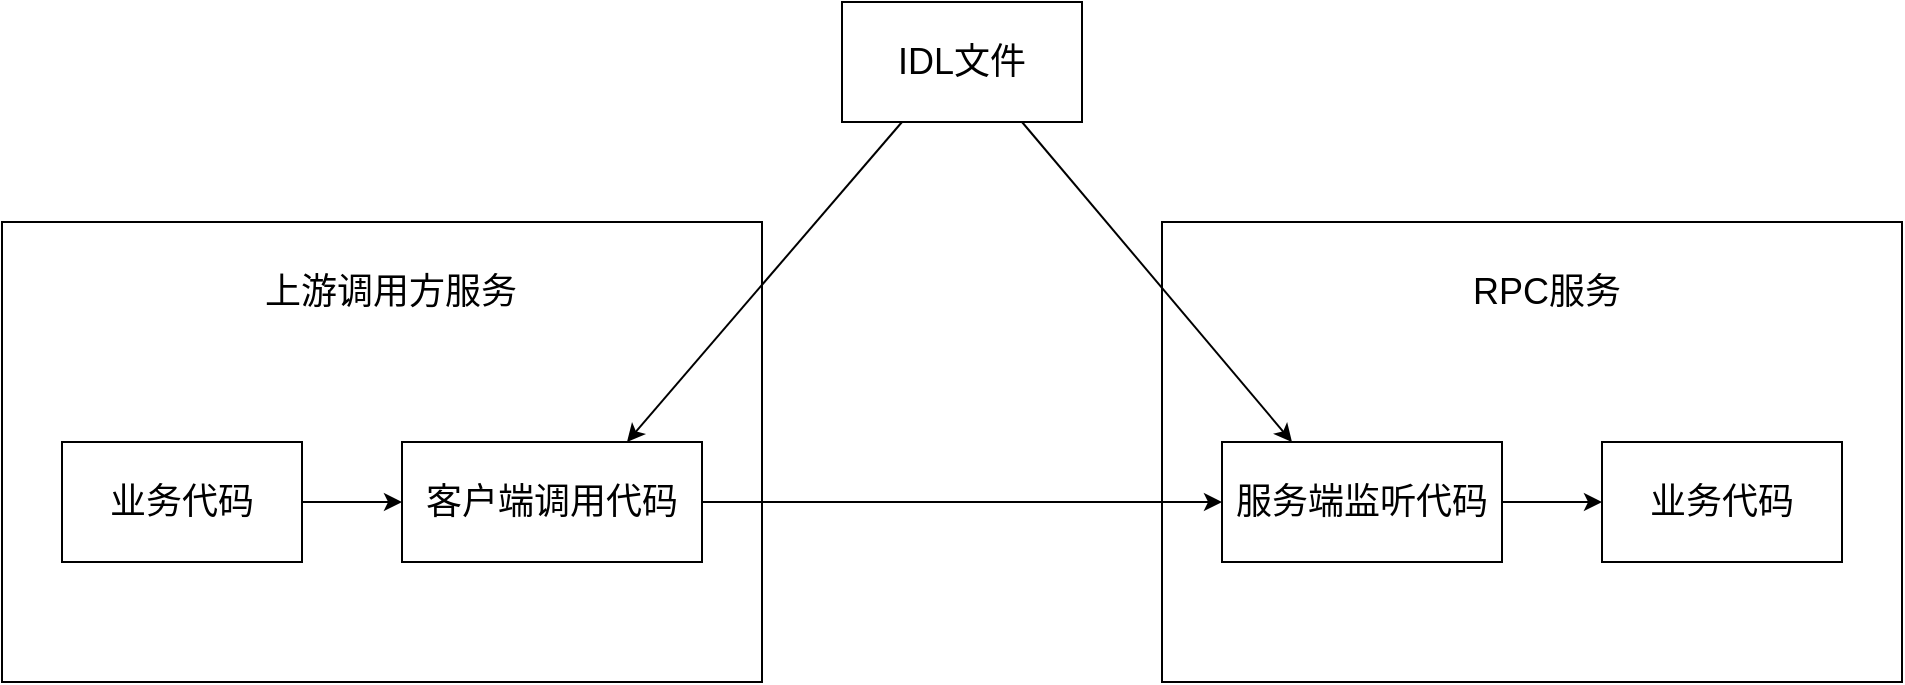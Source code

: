 <mxfile version="20.4.1" type="github">
  <diagram id="Jnsj2CC1U3j9YRmBb50Y" name="第 1 页">
    <mxGraphModel dx="2335" dy="744" grid="1" gridSize="10" guides="1" tooltips="1" connect="1" arrows="1" fold="1" page="1" pageScale="1" pageWidth="1169" pageHeight="827" math="0" shadow="0">
      <root>
        <mxCell id="0" />
        <mxCell id="1" parent="0" />
        <mxCell id="134v2Im0EWoy3_GFTRBs-5" value="" style="rounded=0;whiteSpace=wrap;html=1;fontSize=16;fillColor=#FFFFFF;" parent="1" vertex="1">
          <mxGeometry x="570" y="160" width="370" height="230" as="geometry" />
        </mxCell>
        <mxCell id="134v2Im0EWoy3_GFTRBs-4" value="" style="rounded=0;whiteSpace=wrap;html=1;fontSize=16;fillColor=#FFFFFF;" parent="1" vertex="1">
          <mxGeometry x="-10" y="160" width="380" height="230" as="geometry" />
        </mxCell>
        <mxCell id="134v2Im0EWoy3_GFTRBs-13" style="rounded=0;orthogonalLoop=1;jettySize=auto;html=1;exitX=0.25;exitY=1;exitDx=0;exitDy=0;entryX=0.75;entryY=0;entryDx=0;entryDy=0;fontSize=16;" parent="1" source="134v2Im0EWoy3_GFTRBs-1" target="134v2Im0EWoy3_GFTRBs-2" edge="1">
          <mxGeometry relative="1" as="geometry" />
        </mxCell>
        <mxCell id="134v2Im0EWoy3_GFTRBs-14" style="edgeStyle=none;rounded=0;orthogonalLoop=1;jettySize=auto;html=1;exitX=0.75;exitY=1;exitDx=0;exitDy=0;entryX=0.25;entryY=0;entryDx=0;entryDy=0;fontSize=16;" parent="1" source="134v2Im0EWoy3_GFTRBs-1" target="134v2Im0EWoy3_GFTRBs-3" edge="1">
          <mxGeometry relative="1" as="geometry" />
        </mxCell>
        <mxCell id="134v2Im0EWoy3_GFTRBs-1" value="&lt;font style=&quot;font-size: 18px;&quot;&gt;IDL文件&lt;/font&gt;" style="rounded=0;whiteSpace=wrap;html=1;fontSize=16;fillColor=#FFFFFF;" parent="1" vertex="1">
          <mxGeometry x="410" y="50" width="120" height="60" as="geometry" />
        </mxCell>
        <mxCell id="134v2Im0EWoy3_GFTRBs-11" style="edgeStyle=orthogonalEdgeStyle;rounded=0;orthogonalLoop=1;jettySize=auto;html=1;exitX=1;exitY=0.5;exitDx=0;exitDy=0;entryX=0;entryY=0.5;entryDx=0;entryDy=0;fontSize=16;" parent="1" source="134v2Im0EWoy3_GFTRBs-2" target="134v2Im0EWoy3_GFTRBs-3" edge="1">
          <mxGeometry relative="1" as="geometry" />
        </mxCell>
        <mxCell id="134v2Im0EWoy3_GFTRBs-2" value="&lt;font style=&quot;font-size: 18px;&quot;&gt;客户端调用代码&lt;/font&gt;" style="rounded=0;whiteSpace=wrap;html=1;fontSize=16;fillColor=#FFFFFF;" parent="1" vertex="1">
          <mxGeometry x="190" y="270" width="150" height="60" as="geometry" />
        </mxCell>
        <mxCell id="134v2Im0EWoy3_GFTRBs-12" style="edgeStyle=orthogonalEdgeStyle;rounded=0;orthogonalLoop=1;jettySize=auto;html=1;exitX=1;exitY=0.5;exitDx=0;exitDy=0;entryX=0;entryY=0.5;entryDx=0;entryDy=0;fontSize=16;" parent="1" source="134v2Im0EWoy3_GFTRBs-3" target="134v2Im0EWoy3_GFTRBs-9" edge="1">
          <mxGeometry relative="1" as="geometry" />
        </mxCell>
        <mxCell id="134v2Im0EWoy3_GFTRBs-3" value="&lt;font style=&quot;font-size: 18px;&quot;&gt;服务端监听代码&lt;/font&gt;" style="rounded=0;whiteSpace=wrap;html=1;fontSize=16;fillColor=#FFFFFF;" parent="1" vertex="1">
          <mxGeometry x="600" y="270" width="140" height="60" as="geometry" />
        </mxCell>
        <mxCell id="134v2Im0EWoy3_GFTRBs-6" value="&lt;font style=&quot;font-size: 18px;&quot;&gt;上游调用方服务&lt;/font&gt;" style="text;html=1;strokeColor=none;fillColor=none;align=center;verticalAlign=middle;whiteSpace=wrap;rounded=0;fontSize=16;" parent="1" vertex="1">
          <mxGeometry x="117.5" y="180" width="132.5" height="30" as="geometry" />
        </mxCell>
        <mxCell id="134v2Im0EWoy3_GFTRBs-7" value="&lt;font style=&quot;font-size: 18px;&quot;&gt;RPC服务&lt;/font&gt;" style="text;html=1;strokeColor=none;fillColor=none;align=center;verticalAlign=middle;whiteSpace=wrap;rounded=0;fontSize=16;" parent="1" vertex="1">
          <mxGeometry x="700" y="180" width="125" height="30" as="geometry" />
        </mxCell>
        <mxCell id="134v2Im0EWoy3_GFTRBs-10" style="edgeStyle=orthogonalEdgeStyle;rounded=0;orthogonalLoop=1;jettySize=auto;html=1;exitX=1;exitY=0.5;exitDx=0;exitDy=0;entryX=0;entryY=0.5;entryDx=0;entryDy=0;fontSize=16;" parent="1" source="134v2Im0EWoy3_GFTRBs-8" target="134v2Im0EWoy3_GFTRBs-2" edge="1">
          <mxGeometry relative="1" as="geometry" />
        </mxCell>
        <mxCell id="134v2Im0EWoy3_GFTRBs-8" value="&lt;font style=&quot;font-size: 18px;&quot;&gt;业务代码&lt;/font&gt;" style="rounded=0;whiteSpace=wrap;html=1;fontSize=16;fillColor=#FFFFFF;" parent="1" vertex="1">
          <mxGeometry x="20" y="270" width="120" height="60" as="geometry" />
        </mxCell>
        <mxCell id="134v2Im0EWoy3_GFTRBs-9" value="&lt;font style=&quot;font-size: 18px;&quot;&gt;业务代码&lt;/font&gt;" style="rounded=0;whiteSpace=wrap;html=1;fontSize=16;fillColor=#FFFFFF;" parent="1" vertex="1">
          <mxGeometry x="790" y="270" width="120" height="60" as="geometry" />
        </mxCell>
      </root>
    </mxGraphModel>
  </diagram>
</mxfile>
